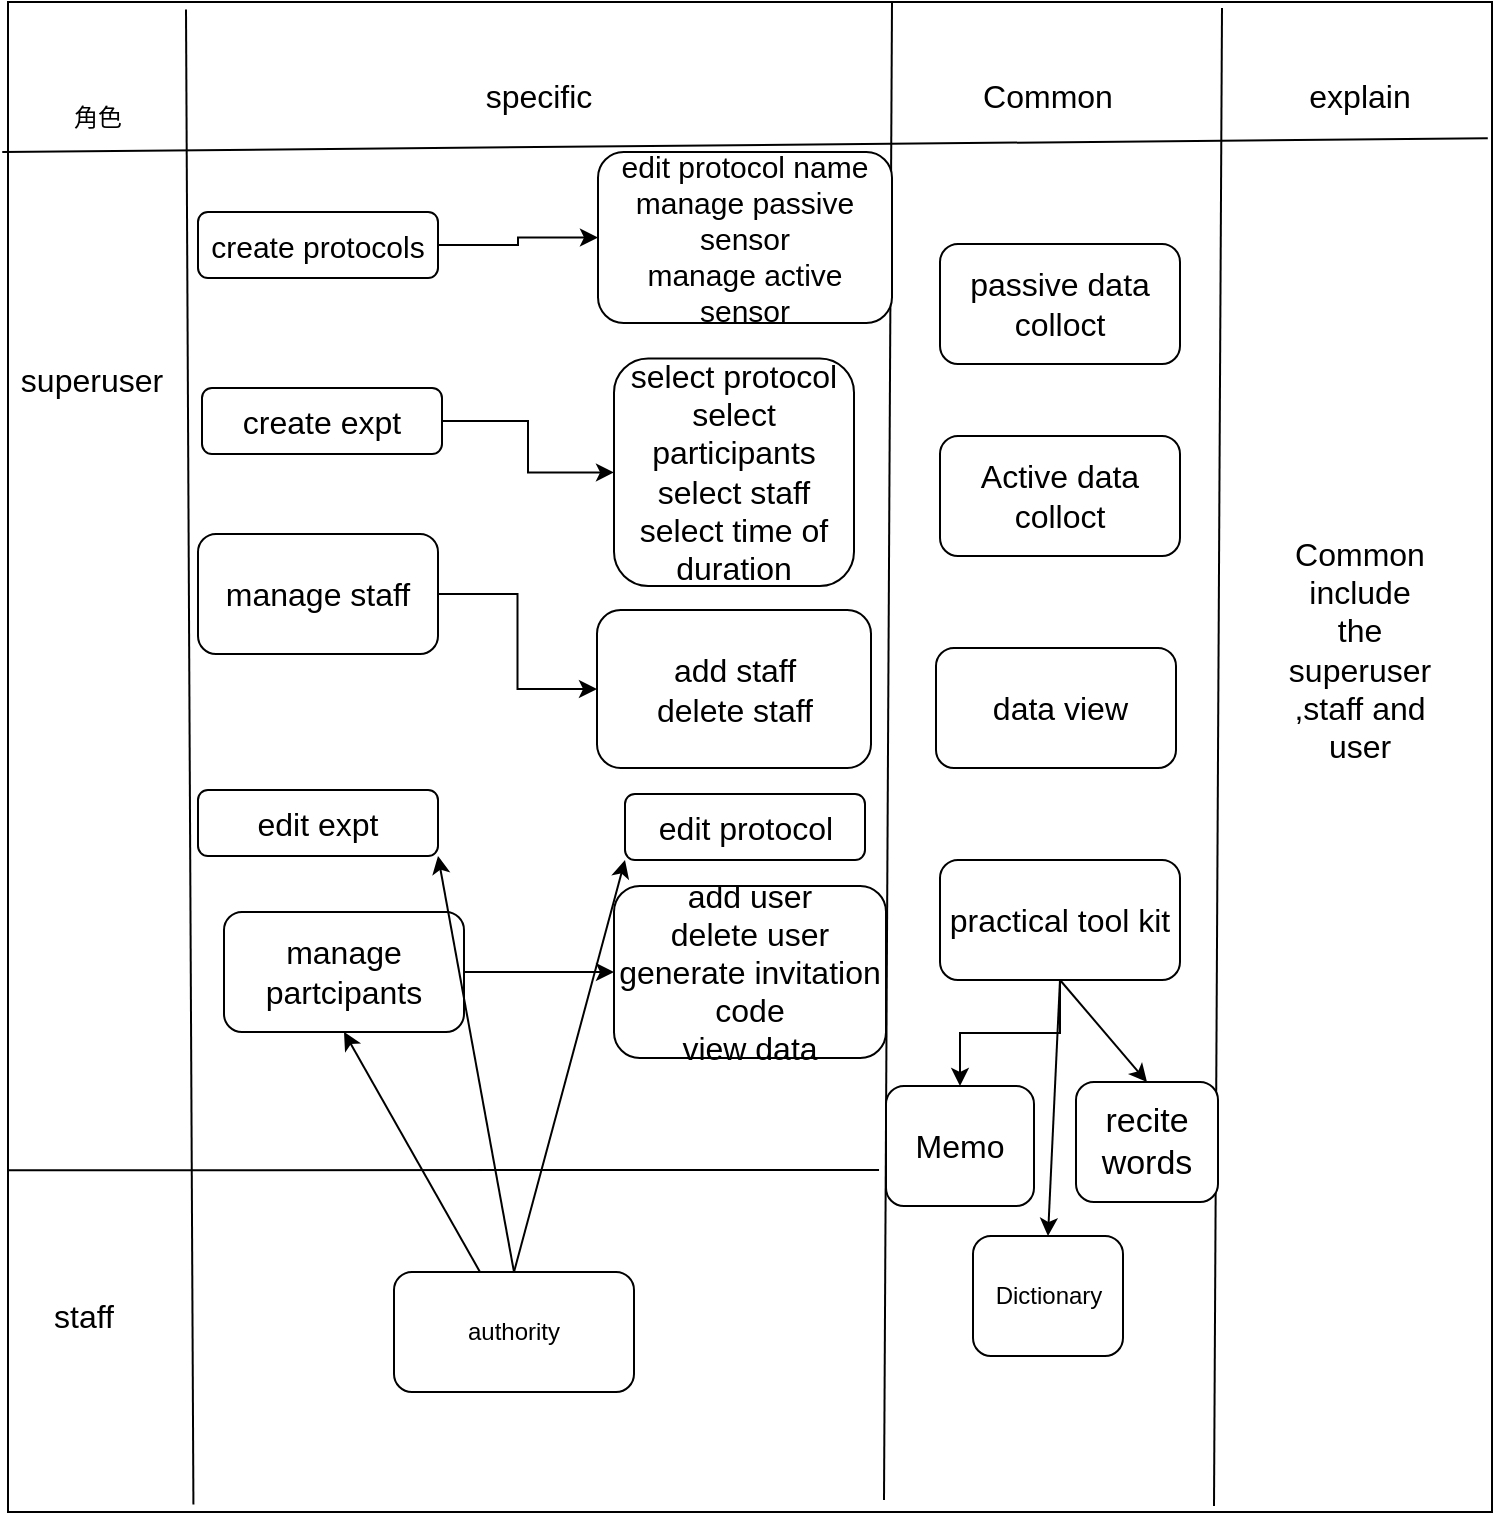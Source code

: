 <mxfile version="27.1.1">
  <diagram name="第 1 页" id="4pDcwZSjE4_VfgWeyjtd">
    <mxGraphModel dx="1489" dy="803" grid="0" gridSize="10" guides="1" tooltips="1" connect="1" arrows="1" fold="1" page="1" pageScale="1" pageWidth="827" pageHeight="1169" math="0" shadow="0">
      <root>
        <mxCell id="0" />
        <mxCell id="1" parent="0" />
        <mxCell id="8OgssNxIvELzxUCm_H0C-6" value="" style="rounded=0;whiteSpace=wrap;html=1;" parent="1" vertex="1">
          <mxGeometry x="56" y="169" width="742" height="755" as="geometry" />
        </mxCell>
        <mxCell id="8OgssNxIvELzxUCm_H0C-7" value="" style="endArrow=none;html=1;rounded=0;exitX=0.003;exitY=0.123;exitDx=0;exitDy=0;exitPerimeter=0;" parent="1" edge="1">
          <mxGeometry width="50" height="50" relative="1" as="geometry">
            <mxPoint x="53.116" y="244.005" as="sourcePoint" />
            <mxPoint x="795.89" y="237.14" as="targetPoint" />
          </mxGeometry>
        </mxCell>
        <mxCell id="8OgssNxIvELzxUCm_H0C-8" value="" style="endArrow=none;html=1;rounded=0;entryX=0.086;entryY=0.005;entryDx=0;entryDy=0;entryPerimeter=0;exitX=0.091;exitY=0.995;exitDx=0;exitDy=0;exitPerimeter=0;" parent="1" edge="1">
          <mxGeometry width="50" height="50" relative="1" as="geometry">
            <mxPoint x="148.712" y="920.225" as="sourcePoint" />
            <mxPoint x="145.002" y="172.775" as="targetPoint" />
          </mxGeometry>
        </mxCell>
        <mxCell id="8OgssNxIvELzxUCm_H0C-10" value="角色" style="text;html=1;align=center;verticalAlign=middle;whiteSpace=wrap;rounded=0;" parent="1" vertex="1">
          <mxGeometry x="56" y="194" width="90" height="65" as="geometry" />
        </mxCell>
        <mxCell id="8OgssNxIvELzxUCm_H0C-11" value="&lt;font style=&quot;font-size: 16px;&quot;&gt;superuser&lt;/font&gt;" style="text;html=1;align=center;verticalAlign=middle;whiteSpace=wrap;rounded=0;" parent="1" vertex="1">
          <mxGeometry x="68" y="343" width="60" height="30" as="geometry" />
        </mxCell>
        <mxCell id="8OgssNxIvELzxUCm_H0C-12" value="" style="endArrow=none;html=1;rounded=0;exitX=0.005;exitY=0.302;exitDx=0;exitDy=0;exitPerimeter=0;" parent="1" edge="1">
          <mxGeometry width="50" height="50" relative="1" as="geometry">
            <mxPoint x="56.0" y="753.12" as="sourcePoint" />
            <mxPoint x="491.52" y="753" as="targetPoint" />
          </mxGeometry>
        </mxCell>
        <mxCell id="8OgssNxIvELzxUCm_H0C-13" value="&lt;font style=&quot;font-size: 16px;&quot;&gt;staff&lt;/font&gt;" style="text;html=1;align=center;verticalAlign=middle;whiteSpace=wrap;rounded=0;" parent="1" vertex="1">
          <mxGeometry x="64" y="811" width="60" height="30" as="geometry" />
        </mxCell>
        <mxCell id="8OgssNxIvELzxUCm_H0C-16" value="" style="endArrow=none;html=1;rounded=0;entryX=0.344;entryY=0.002;entryDx=0;entryDy=0;entryPerimeter=0;exitX=0.338;exitY=0.995;exitDx=0;exitDy=0;exitPerimeter=0;" parent="1" edge="1">
          <mxGeometry width="50" height="50" relative="1" as="geometry">
            <mxPoint x="494" y="918" as="sourcePoint" />
            <mxPoint x="498" y="169" as="targetPoint" />
          </mxGeometry>
        </mxCell>
        <mxCell id="8OgssNxIvELzxUCm_H0C-17" value="" style="endArrow=none;html=1;rounded=0;entryX=0.344;entryY=0.002;entryDx=0;entryDy=0;entryPerimeter=0;exitX=0.338;exitY=0.995;exitDx=0;exitDy=0;exitPerimeter=0;" parent="1" edge="1">
          <mxGeometry width="50" height="50" relative="1" as="geometry">
            <mxPoint x="659" y="921" as="sourcePoint" />
            <mxPoint x="663" y="172" as="targetPoint" />
          </mxGeometry>
        </mxCell>
        <mxCell id="8OgssNxIvELzxUCm_H0C-23" value="" style="edgeStyle=orthogonalEdgeStyle;rounded=0;orthogonalLoop=1;jettySize=auto;html=1;" parent="1" source="8OgssNxIvELzxUCm_H0C-18" target="8OgssNxIvELzxUCm_H0C-22" edge="1">
          <mxGeometry relative="1" as="geometry" />
        </mxCell>
        <mxCell id="8OgssNxIvELzxUCm_H0C-18" value="&lt;font style=&quot;font-size: 15px;&quot;&gt;create protocols&lt;/font&gt;" style="rounded=1;whiteSpace=wrap;html=1;" parent="1" vertex="1">
          <mxGeometry x="151" y="274" width="120" height="33" as="geometry" />
        </mxCell>
        <mxCell id="8OgssNxIvELzxUCm_H0C-21" value="" style="edgeStyle=orthogonalEdgeStyle;rounded=0;orthogonalLoop=1;jettySize=auto;html=1;" parent="1" source="8OgssNxIvELzxUCm_H0C-19" target="8OgssNxIvELzxUCm_H0C-20" edge="1">
          <mxGeometry relative="1" as="geometry" />
        </mxCell>
        <mxCell id="8OgssNxIvELzxUCm_H0C-19" value="&lt;font style=&quot;font-size: 16px;&quot;&gt;create expt&lt;/font&gt;" style="rounded=1;whiteSpace=wrap;html=1;" parent="1" vertex="1">
          <mxGeometry x="153" y="362" width="120" height="33" as="geometry" />
        </mxCell>
        <mxCell id="8OgssNxIvELzxUCm_H0C-20" value="&lt;font style=&quot;font-size: 16px;&quot;&gt;select protocol&lt;/font&gt;&lt;div&gt;&lt;font style=&quot;font-size: 16px;&quot;&gt;select participants&lt;/font&gt;&lt;/div&gt;&lt;div&gt;&lt;font style=&quot;font-size: 16px;&quot;&gt;select staff&lt;/font&gt;&lt;/div&gt;&lt;div&gt;&lt;font style=&quot;font-size: 16px;&quot;&gt;select&amp;nbsp;time of duration&lt;/font&gt;&lt;/div&gt;" style="whiteSpace=wrap;html=1;rounded=1;" parent="1" vertex="1">
          <mxGeometry x="359" y="347.25" width="120" height="113.75" as="geometry" />
        </mxCell>
        <mxCell id="8OgssNxIvELzxUCm_H0C-22" value="&lt;div&gt;&lt;font style=&quot;font-size: 15px;&quot;&gt;edit protocol name&lt;/font&gt;&lt;/div&gt;&lt;font style=&quot;font-size: 15px;&quot;&gt;manage passive sensor&lt;/font&gt;&lt;div&gt;&lt;font style=&quot;font-size: 15px;&quot;&gt;manage active sensor&lt;/font&gt;&lt;/div&gt;" style="rounded=1;whiteSpace=wrap;html=1;" parent="1" vertex="1">
          <mxGeometry x="351" y="244" width="147" height="85.5" as="geometry" />
        </mxCell>
        <mxCell id="8OgssNxIvELzxUCm_H0C-24" value="authority" style="rounded=1;whiteSpace=wrap;html=1;" parent="1" vertex="1">
          <mxGeometry x="249" y="804" width="120" height="60" as="geometry" />
        </mxCell>
        <mxCell id="8OgssNxIvELzxUCm_H0C-27" value="" style="edgeStyle=orthogonalEdgeStyle;rounded=0;orthogonalLoop=1;jettySize=auto;html=1;" parent="1" source="8OgssNxIvELzxUCm_H0C-25" target="8OgssNxIvELzxUCm_H0C-26" edge="1">
          <mxGeometry relative="1" as="geometry" />
        </mxCell>
        <mxCell id="8OgssNxIvELzxUCm_H0C-25" value="&lt;font style=&quot;font-size: 16px;&quot;&gt;manage staff&lt;/font&gt;" style="rounded=1;whiteSpace=wrap;html=1;" parent="1" vertex="1">
          <mxGeometry x="151" y="435" width="120" height="60" as="geometry" />
        </mxCell>
        <mxCell id="8OgssNxIvELzxUCm_H0C-26" value="&lt;font style=&quot;font-size: 16px;&quot;&gt;add staff&lt;/font&gt;&lt;div&gt;&lt;font style=&quot;font-size: 16px;&quot;&gt;delete staff&lt;/font&gt;&lt;/div&gt;" style="whiteSpace=wrap;html=1;rounded=1;" parent="1" vertex="1">
          <mxGeometry x="350.5" y="473" width="137" height="79" as="geometry" />
        </mxCell>
        <mxCell id="8OgssNxIvELzxUCm_H0C-30" value="" style="edgeStyle=orthogonalEdgeStyle;rounded=0;orthogonalLoop=1;jettySize=auto;html=1;" parent="1" source="8OgssNxIvELzxUCm_H0C-28" target="8OgssNxIvELzxUCm_H0C-29" edge="1">
          <mxGeometry relative="1" as="geometry" />
        </mxCell>
        <mxCell id="8OgssNxIvELzxUCm_H0C-28" value="&lt;font style=&quot;font-size: 16px;&quot;&gt;manage partcipants&lt;/font&gt;" style="rounded=1;whiteSpace=wrap;html=1;" parent="1" vertex="1">
          <mxGeometry x="164" y="624" width="120" height="60" as="geometry" />
        </mxCell>
        <mxCell id="8OgssNxIvELzxUCm_H0C-29" value="&lt;font style=&quot;font-size: 16px;&quot;&gt;add user&lt;/font&gt;&lt;div&gt;&lt;font style=&quot;font-size: 16px;&quot;&gt;delete user&lt;/font&gt;&lt;/div&gt;&lt;div&gt;&lt;font style=&quot;font-size: 16px;&quot;&gt;generate invitation code&lt;/font&gt;&lt;/div&gt;&lt;div&gt;&lt;font style=&quot;font-size: 16px;&quot;&gt;view data&lt;/font&gt;&lt;/div&gt;" style="whiteSpace=wrap;html=1;rounded=1;" parent="1" vertex="1">
          <mxGeometry x="359" y="611" width="136" height="86" as="geometry" />
        </mxCell>
        <mxCell id="8OgssNxIvELzxUCm_H0C-31" value="" style="endArrow=classic;html=1;rounded=0;entryX=0.5;entryY=1;entryDx=0;entryDy=0;" parent="1" source="8OgssNxIvELzxUCm_H0C-24" target="8OgssNxIvELzxUCm_H0C-28" edge="1">
          <mxGeometry width="50" height="50" relative="1" as="geometry">
            <mxPoint x="465" y="539" as="sourcePoint" />
            <mxPoint x="515" y="489" as="targetPoint" />
          </mxGeometry>
        </mxCell>
        <mxCell id="8OgssNxIvELzxUCm_H0C-32" value="&lt;font style=&quot;font-size: 16px;&quot;&gt;specific&lt;/font&gt;" style="text;html=1;align=center;verticalAlign=middle;whiteSpace=wrap;rounded=0;" parent="1" vertex="1">
          <mxGeometry x="258" y="188" width="127" height="56" as="geometry" />
        </mxCell>
        <mxCell id="8OgssNxIvELzxUCm_H0C-33" value="&lt;font style=&quot;font-size: 16px;&quot;&gt;Common&lt;/font&gt;" style="text;html=1;align=center;verticalAlign=middle;whiteSpace=wrap;rounded=0;" parent="1" vertex="1">
          <mxGeometry x="546" y="201" width="60" height="30" as="geometry" />
        </mxCell>
        <mxCell id="8OgssNxIvELzxUCm_H0C-35" value="&lt;font style=&quot;font-size: 16px;&quot;&gt;edit expt&lt;/font&gt;" style="rounded=1;whiteSpace=wrap;html=1;" parent="1" vertex="1">
          <mxGeometry x="151" y="563" width="120" height="33" as="geometry" />
        </mxCell>
        <mxCell id="8OgssNxIvELzxUCm_H0C-36" value="&lt;font style=&quot;font-size: 16px;&quot;&gt;edit protocol&lt;/font&gt;" style="rounded=1;whiteSpace=wrap;html=1;" parent="1" vertex="1">
          <mxGeometry x="364.5" y="565" width="120" height="33" as="geometry" />
        </mxCell>
        <mxCell id="8OgssNxIvELzxUCm_H0C-37" value="" style="endArrow=classic;html=1;rounded=0;entryX=1;entryY=1;entryDx=0;entryDy=0;exitX=0.5;exitY=0;exitDx=0;exitDy=0;" parent="1" source="8OgssNxIvELzxUCm_H0C-24" target="8OgssNxIvELzxUCm_H0C-35" edge="1">
          <mxGeometry width="50" height="50" relative="1" as="geometry">
            <mxPoint x="545" y="902" as="sourcePoint" />
            <mxPoint x="486" y="841" as="targetPoint" />
          </mxGeometry>
        </mxCell>
        <mxCell id="8OgssNxIvELzxUCm_H0C-38" value="" style="endArrow=classic;html=1;rounded=0;entryX=0;entryY=1;entryDx=0;entryDy=0;exitX=0.5;exitY=0;exitDx=0;exitDy=0;" parent="1" source="8OgssNxIvELzxUCm_H0C-24" target="8OgssNxIvELzxUCm_H0C-36" edge="1">
          <mxGeometry width="50" height="50" relative="1" as="geometry">
            <mxPoint x="481" y="889" as="sourcePoint" />
            <mxPoint x="453" y="732" as="targetPoint" />
          </mxGeometry>
        </mxCell>
        <mxCell id="8OgssNxIvELzxUCm_H0C-39" value="&lt;font style=&quot;font-size: 16px;&quot;&gt;explain&lt;/font&gt;" style="text;html=1;align=center;verticalAlign=middle;whiteSpace=wrap;rounded=0;" parent="1" vertex="1">
          <mxGeometry x="702" y="201" width="60" height="30" as="geometry" />
        </mxCell>
        <mxCell id="8OgssNxIvELzxUCm_H0C-40" value="&lt;font style=&quot;font-size: 16px;&quot;&gt;passive data colloct&lt;/font&gt;" style="rounded=1;whiteSpace=wrap;html=1;" parent="1" vertex="1">
          <mxGeometry x="522" y="290" width="120" height="60" as="geometry" />
        </mxCell>
        <mxCell id="8OgssNxIvELzxUCm_H0C-41" value="&lt;font style=&quot;font-size: 16px;&quot;&gt;Active data colloct&lt;/font&gt;" style="rounded=1;whiteSpace=wrap;html=1;" parent="1" vertex="1">
          <mxGeometry x="522" y="386" width="120" height="60" as="geometry" />
        </mxCell>
        <mxCell id="8OgssNxIvELzxUCm_H0C-42" value="&lt;font style=&quot;font-size: 16px;&quot;&gt;&amp;nbsp;data view&lt;/font&gt;" style="rounded=1;whiteSpace=wrap;html=1;" parent="1" vertex="1">
          <mxGeometry x="520" y="492" width="120" height="60" as="geometry" />
        </mxCell>
        <mxCell id="QBgOwM4FYAg6l9_WVEWh-2" value="" style="edgeStyle=orthogonalEdgeStyle;rounded=0;orthogonalLoop=1;jettySize=auto;html=1;" edge="1" parent="1" source="8OgssNxIvELzxUCm_H0C-43" target="QBgOwM4FYAg6l9_WVEWh-1">
          <mxGeometry relative="1" as="geometry" />
        </mxCell>
        <mxCell id="8OgssNxIvELzxUCm_H0C-43" value="&lt;font style=&quot;font-size: 16px;&quot;&gt;practical tool kit&lt;/font&gt;" style="rounded=1;whiteSpace=wrap;html=1;" parent="1" vertex="1">
          <mxGeometry x="522" y="598" width="120" height="60" as="geometry" />
        </mxCell>
        <mxCell id="8OgssNxIvELzxUCm_H0C-45" value="&lt;font style=&quot;font-size: 16px;&quot;&gt;Common include the superuser ,staff and user&lt;/font&gt;" style="text;html=1;align=center;verticalAlign=middle;whiteSpace=wrap;rounded=0;" parent="1" vertex="1">
          <mxGeometry x="702" y="324" width="60" height="337" as="geometry" />
        </mxCell>
        <mxCell id="QBgOwM4FYAg6l9_WVEWh-1" value="&lt;font style=&quot;font-size: 16px;&quot;&gt;Memo&lt;/font&gt;" style="whiteSpace=wrap;html=1;rounded=1;" vertex="1" parent="1">
          <mxGeometry x="495" y="711" width="74" height="60" as="geometry" />
        </mxCell>
        <mxCell id="QBgOwM4FYAg6l9_WVEWh-3" value="" style="endArrow=classic;html=1;rounded=0;entryX=0.5;entryY=0;entryDx=0;entryDy=0;exitX=0.5;exitY=1;exitDx=0;exitDy=0;" edge="1" parent="1" source="8OgssNxIvELzxUCm_H0C-43" target="QBgOwM4FYAg6l9_WVEWh-4">
          <mxGeometry width="50" height="50" relative="1" as="geometry">
            <mxPoint x="582" y="687" as="sourcePoint" />
            <mxPoint x="515" y="602" as="targetPoint" />
          </mxGeometry>
        </mxCell>
        <mxCell id="QBgOwM4FYAg6l9_WVEWh-4" value="Dictionary" style="rounded=1;whiteSpace=wrap;html=1;" vertex="1" parent="1">
          <mxGeometry x="538.5" y="786" width="75" height="60" as="geometry" />
        </mxCell>
        <mxCell id="QBgOwM4FYAg6l9_WVEWh-5" value="&lt;font style=&quot;font-size: 17px;&quot;&gt;recite words&lt;/font&gt;" style="rounded=1;whiteSpace=wrap;html=1;" vertex="1" parent="1">
          <mxGeometry x="590" y="709" width="71" height="60" as="geometry" />
        </mxCell>
        <mxCell id="QBgOwM4FYAg6l9_WVEWh-6" value="" style="endArrow=classic;html=1;rounded=0;exitX=0.5;exitY=1;exitDx=0;exitDy=0;entryX=0.5;entryY=0;entryDx=0;entryDy=0;" edge="1" parent="1" source="8OgssNxIvELzxUCm_H0C-43" target="QBgOwM4FYAg6l9_WVEWh-5">
          <mxGeometry width="50" height="50" relative="1" as="geometry">
            <mxPoint x="465" y="638" as="sourcePoint" />
            <mxPoint x="515" y="588" as="targetPoint" />
          </mxGeometry>
        </mxCell>
      </root>
    </mxGraphModel>
  </diagram>
</mxfile>

